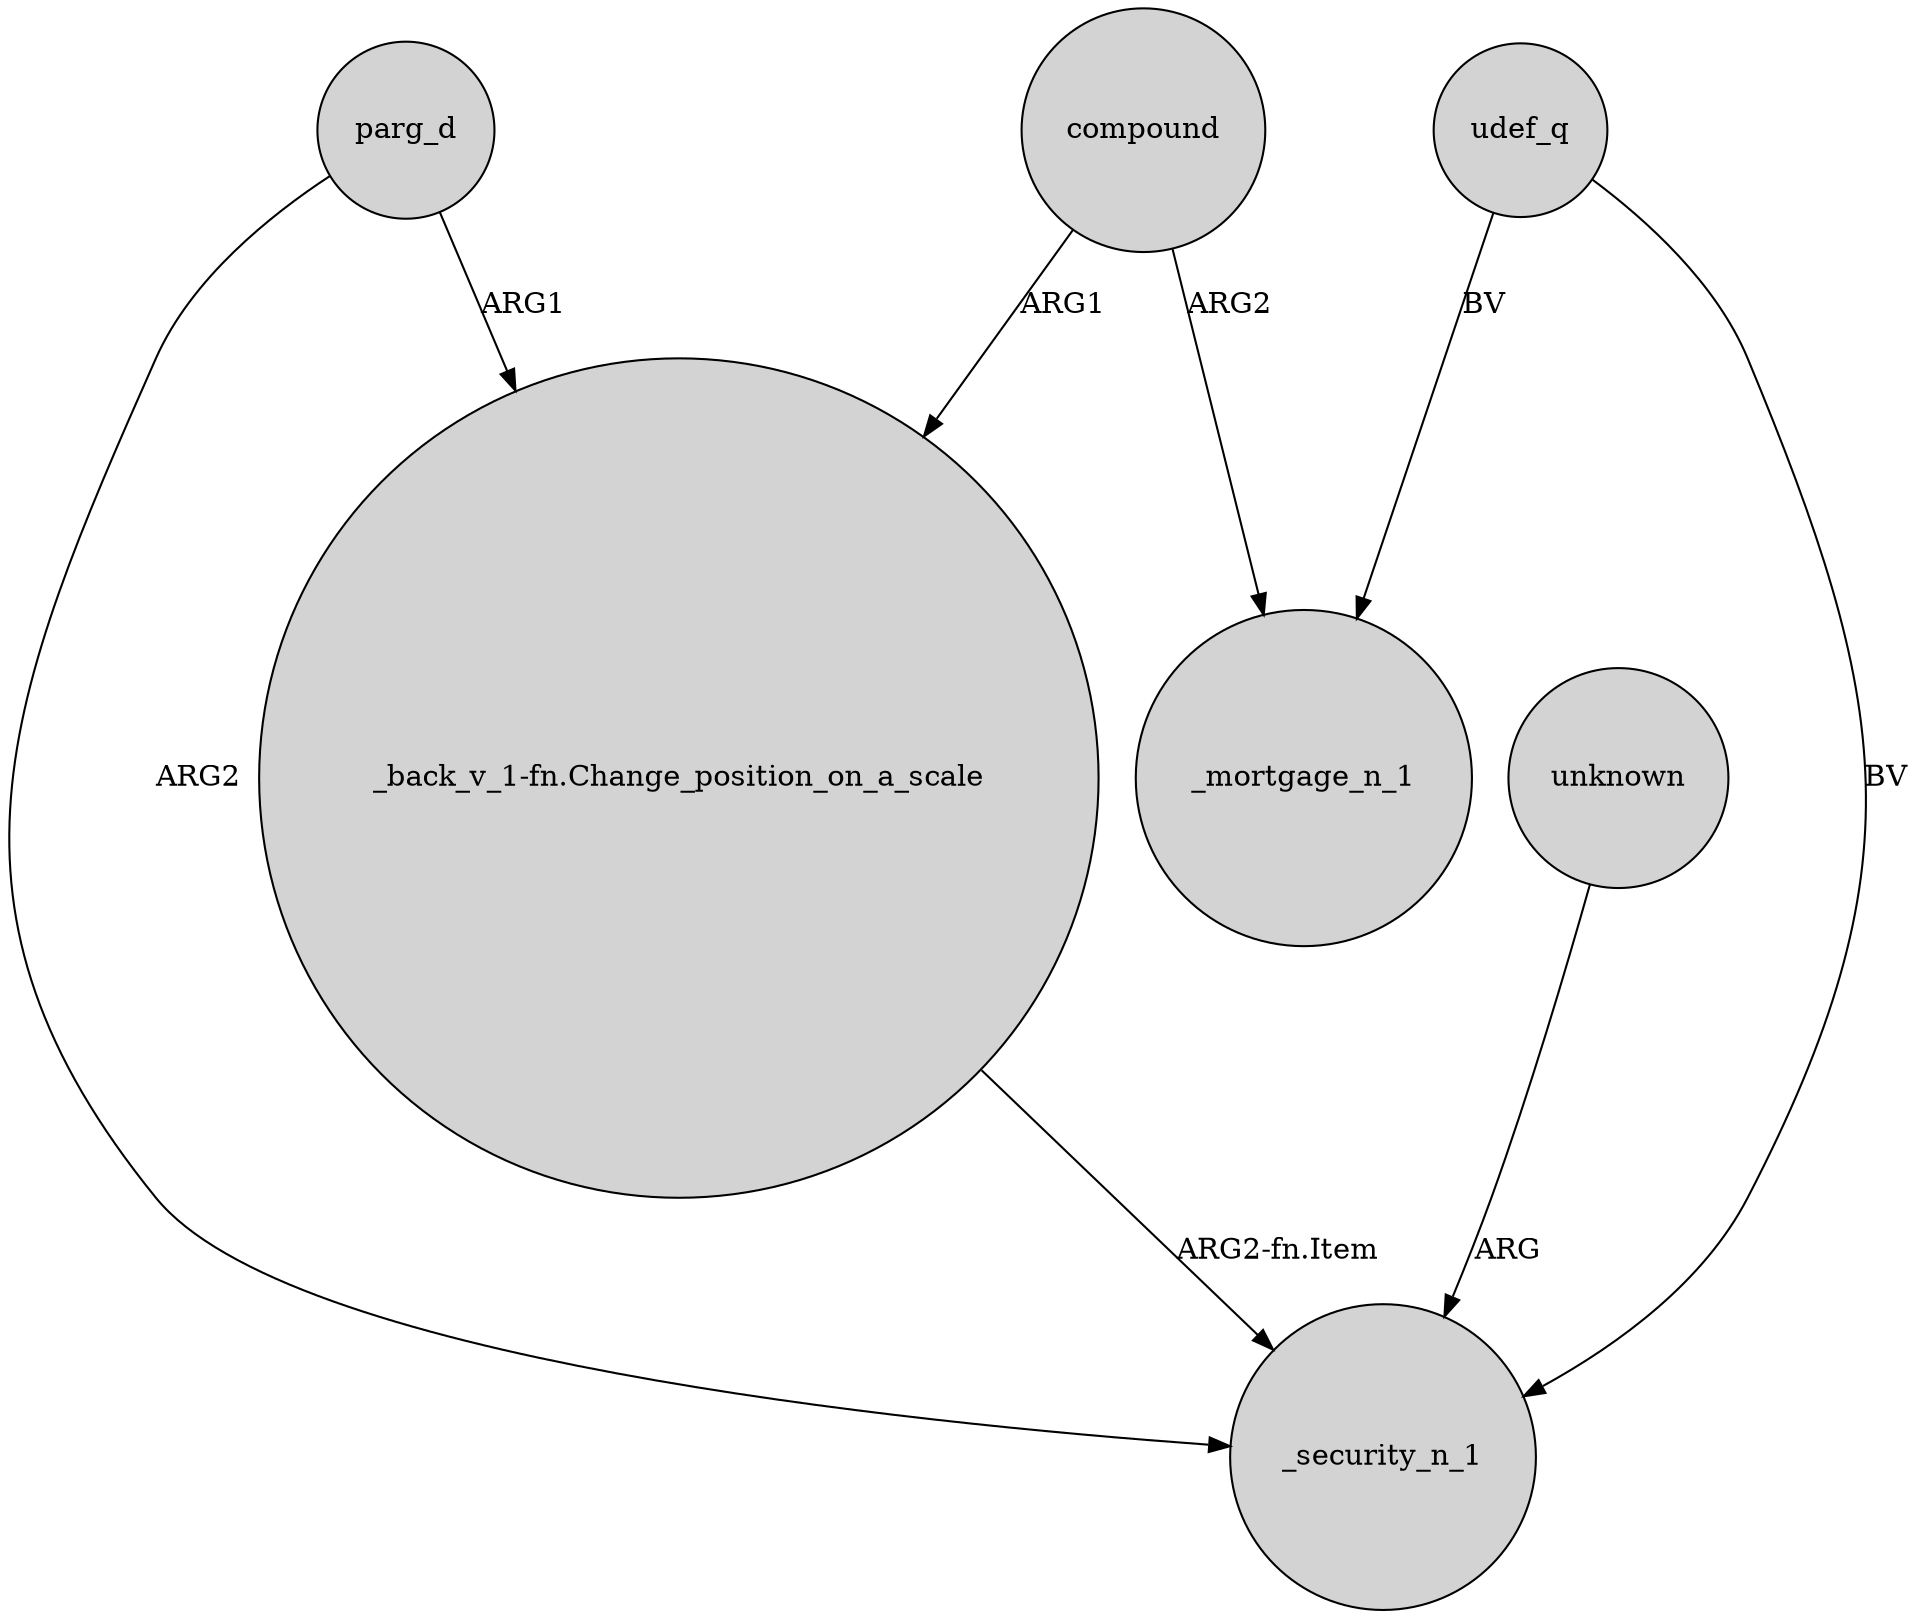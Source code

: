digraph {
	node [shape=circle style=filled]
	compound -> "_back_v_1-fn.Change_position_on_a_scale" [label=ARG1]
	udef_q -> _security_n_1 [label=BV]
	parg_d -> "_back_v_1-fn.Change_position_on_a_scale" [label=ARG1]
	unknown -> _security_n_1 [label=ARG]
	"_back_v_1-fn.Change_position_on_a_scale" -> _security_n_1 [label="ARG2-fn.Item"]
	parg_d -> _security_n_1 [label=ARG2]
	compound -> _mortgage_n_1 [label=ARG2]
	udef_q -> _mortgage_n_1 [label=BV]
}
